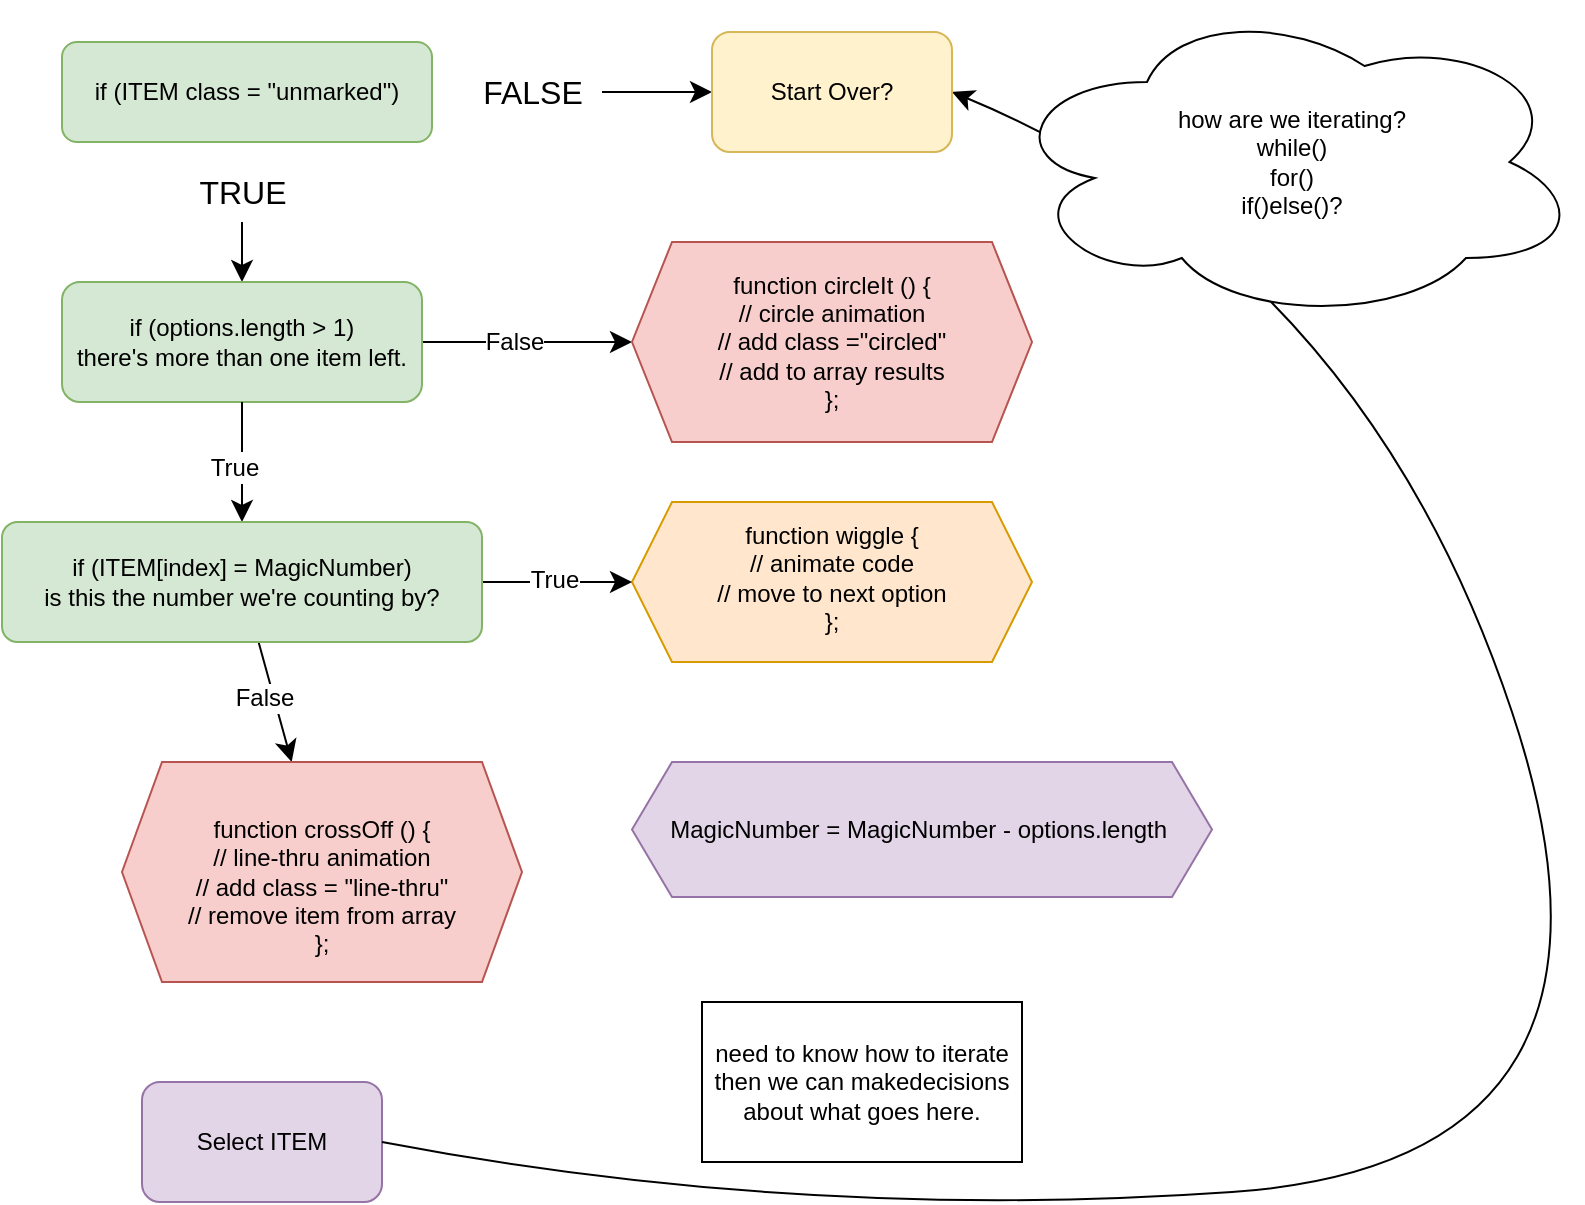 <mxfile version="24.7.14">
  <diagram id="C5RBs43oDa-KdzZeNtuy" name="Page-1">
    <mxGraphModel dx="1646" dy="796" grid="1" gridSize="10" guides="1" tooltips="1" connect="1" arrows="1" fold="1" page="1" pageScale="1" pageWidth="827" pageHeight="1169" math="0" shadow="0">
      <root>
        <mxCell id="WIyWlLk6GJQsqaUBKTNV-0" />
        <mxCell id="WIyWlLk6GJQsqaUBKTNV-1" parent="WIyWlLk6GJQsqaUBKTNV-0" />
        <mxCell id="WIyWlLk6GJQsqaUBKTNV-3" value="if (ITEM class = &quot;unmarked&quot;)" style="rounded=1;whiteSpace=wrap;html=1;fontSize=12;glass=0;strokeWidth=1;shadow=0;fillColor=#d5e8d4;strokeColor=#82b366;" parent="WIyWlLk6GJQsqaUBKTNV-1" vertex="1">
          <mxGeometry x="40" y="40" width="185" height="50" as="geometry" />
        </mxCell>
        <mxCell id="BD42WgskRUeJ-UKjsTUL-14" value="" style="edgeStyle=none;curved=1;rounded=0;orthogonalLoop=1;jettySize=auto;html=1;fontSize=12;startSize=8;endSize=8;entryX=0.5;entryY=0;entryDx=0;entryDy=0;" edge="1" parent="WIyWlLk6GJQsqaUBKTNV-1" source="BD42WgskRUeJ-UKjsTUL-2" target="BD42WgskRUeJ-UKjsTUL-77">
          <mxGeometry relative="1" as="geometry">
            <mxPoint x="135" y="149" as="targetPoint" />
          </mxGeometry>
        </mxCell>
        <mxCell id="BD42WgskRUeJ-UKjsTUL-2" value="TRUE" style="text;html=1;align=center;verticalAlign=middle;resizable=0;points=[];autosize=1;strokeColor=none;fillColor=none;fontSize=16;" vertex="1" parent="WIyWlLk6GJQsqaUBKTNV-1">
          <mxGeometry x="95" y="100" width="70" height="30" as="geometry" />
        </mxCell>
        <mxCell id="BD42WgskRUeJ-UKjsTUL-8" value="" style="edgeStyle=none;curved=1;rounded=0;orthogonalLoop=1;jettySize=auto;html=1;fontSize=12;startSize=8;endSize=8;" edge="1" parent="WIyWlLk6GJQsqaUBKTNV-1">
          <mxGeometry relative="1" as="geometry">
            <mxPoint x="640" y="240" as="sourcePoint" />
            <mxPoint x="640" y="240" as="targetPoint" />
          </mxGeometry>
        </mxCell>
        <mxCell id="BD42WgskRUeJ-UKjsTUL-109" value="" style="edgeStyle=none;curved=1;rounded=0;orthogonalLoop=1;jettySize=auto;html=1;fontSize=12;startSize=8;endSize=8;" edge="1" parent="WIyWlLk6GJQsqaUBKTNV-1" source="BD42WgskRUeJ-UKjsTUL-6" target="BD42WgskRUeJ-UKjsTUL-108">
          <mxGeometry relative="1" as="geometry" />
        </mxCell>
        <mxCell id="BD42WgskRUeJ-UKjsTUL-6" value="&lt;div&gt;FALSE&lt;/div&gt;" style="text;html=1;align=center;verticalAlign=middle;resizable=0;points=[];autosize=1;strokeColor=none;fillColor=none;fontSize=16;" vertex="1" parent="WIyWlLk6GJQsqaUBKTNV-1">
          <mxGeometry x="240" y="50" width="70" height="30" as="geometry" />
        </mxCell>
        <mxCell id="BD42WgskRUeJ-UKjsTUL-38" style="edgeStyle=none;curved=1;rounded=0;orthogonalLoop=1;jettySize=auto;html=1;fontSize=12;startSize=8;endSize=8;exitX=0.433;exitY=0.967;exitDx=0;exitDy=0;exitPerimeter=0;" edge="1" parent="WIyWlLk6GJQsqaUBKTNV-1" source="BD42WgskRUeJ-UKjsTUL-78">
          <mxGeometry relative="1" as="geometry">
            <mxPoint x="139.947" y="248.855" as="sourcePoint" />
            <mxPoint x="148.012" y="330" as="targetPoint" />
          </mxGeometry>
        </mxCell>
        <mxCell id="BD42WgskRUeJ-UKjsTUL-28" value="function wiggle {&lt;div&gt;// animate code&lt;/div&gt;&lt;div&gt;// move to next option&lt;/div&gt;&lt;div&gt;};&lt;/div&gt;" style="shape=hexagon;perimeter=hexagonPerimeter2;whiteSpace=wrap;html=1;fixedSize=1;shadow=0;strokeWidth=1;spacing=6;spacingTop=-4;fillColor=#ffe6cc;strokeColor=#d79b00;" vertex="1" parent="WIyWlLk6GJQsqaUBKTNV-1">
          <mxGeometry x="325" y="270" width="200" height="80" as="geometry" />
        </mxCell>
        <mxCell id="BD42WgskRUeJ-UKjsTUL-99" value="" style="edgeStyle=none;curved=1;rounded=0;orthogonalLoop=1;jettySize=auto;html=1;fontSize=12;startSize=8;endSize=8;" edge="1" parent="WIyWlLk6GJQsqaUBKTNV-1" source="BD42WgskRUeJ-UKjsTUL-77" target="BD42WgskRUeJ-UKjsTUL-90">
          <mxGeometry relative="1" as="geometry" />
        </mxCell>
        <mxCell id="BD42WgskRUeJ-UKjsTUL-100" value="False" style="edgeLabel;html=1;align=center;verticalAlign=middle;resizable=0;points=[];fontSize=12;" vertex="1" connectable="0" parent="BD42WgskRUeJ-UKjsTUL-99">
          <mxGeometry x="-0.133" relative="1" as="geometry">
            <mxPoint as="offset" />
          </mxGeometry>
        </mxCell>
        <mxCell id="BD42WgskRUeJ-UKjsTUL-77" value="if (options.length &amp;gt; 1)&lt;div&gt;there&#39;s more than one item left.&lt;/div&gt;" style="rounded=1;whiteSpace=wrap;html=1;fillColor=#d5e8d4;strokeColor=#82b366;" vertex="1" parent="WIyWlLk6GJQsqaUBKTNV-1">
          <mxGeometry x="40" y="160" width="180" height="60" as="geometry" />
        </mxCell>
        <mxCell id="BD42WgskRUeJ-UKjsTUL-79" value="" style="edgeStyle=none;curved=1;rounded=0;orthogonalLoop=1;jettySize=auto;html=1;fontSize=12;startSize=8;endSize=8;exitX=0.5;exitY=1;exitDx=0;exitDy=0;entryX=0.5;entryY=0;entryDx=0;entryDy=0;" edge="1" parent="WIyWlLk6GJQsqaUBKTNV-1" source="BD42WgskRUeJ-UKjsTUL-77" target="BD42WgskRUeJ-UKjsTUL-78">
          <mxGeometry relative="1" as="geometry">
            <mxPoint x="98" y="218" as="sourcePoint" />
            <mxPoint x="148.012" y="330" as="targetPoint" />
          </mxGeometry>
        </mxCell>
        <mxCell id="BD42WgskRUeJ-UKjsTUL-80" value="F" style="edgeLabel;html=1;align=center;verticalAlign=middle;resizable=0;points=[];fontSize=12;" vertex="1" connectable="0" parent="BD42WgskRUeJ-UKjsTUL-79">
          <mxGeometry x="-0.089" y="1" relative="1" as="geometry">
            <mxPoint x="-1" y="4" as="offset" />
          </mxGeometry>
        </mxCell>
        <mxCell id="BD42WgskRUeJ-UKjsTUL-103" value="True" style="edgeLabel;html=1;align=center;verticalAlign=middle;resizable=0;points=[];fontSize=12;" vertex="1" connectable="0" parent="BD42WgskRUeJ-UKjsTUL-79">
          <mxGeometry x="0.1" y="-4" relative="1" as="geometry">
            <mxPoint as="offset" />
          </mxGeometry>
        </mxCell>
        <mxCell id="BD42WgskRUeJ-UKjsTUL-110" value="" style="edgeStyle=none;curved=1;rounded=0;orthogonalLoop=1;jettySize=auto;html=1;fontSize=12;startSize=8;endSize=8;" edge="1" parent="WIyWlLk6GJQsqaUBKTNV-1" source="BD42WgskRUeJ-UKjsTUL-78" target="BD42WgskRUeJ-UKjsTUL-89">
          <mxGeometry relative="1" as="geometry" />
        </mxCell>
        <mxCell id="BD42WgskRUeJ-UKjsTUL-111" value="False" style="edgeLabel;html=1;align=center;verticalAlign=middle;resizable=0;points=[];fontSize=12;" vertex="1" connectable="0" parent="BD42WgskRUeJ-UKjsTUL-110">
          <mxGeometry x="-0.109" y="-5" relative="1" as="geometry">
            <mxPoint as="offset" />
          </mxGeometry>
        </mxCell>
        <mxCell id="BD42WgskRUeJ-UKjsTUL-112" value="" style="edgeStyle=none;curved=1;rounded=0;orthogonalLoop=1;jettySize=auto;html=1;fontSize=12;startSize=8;endSize=8;" edge="1" parent="WIyWlLk6GJQsqaUBKTNV-1" source="BD42WgskRUeJ-UKjsTUL-78" target="BD42WgskRUeJ-UKjsTUL-28">
          <mxGeometry relative="1" as="geometry" />
        </mxCell>
        <mxCell id="BD42WgskRUeJ-UKjsTUL-113" value="True" style="edgeLabel;html=1;align=center;verticalAlign=middle;resizable=0;points=[];fontSize=12;" vertex="1" connectable="0" parent="BD42WgskRUeJ-UKjsTUL-112">
          <mxGeometry x="-0.036" y="1" relative="1" as="geometry">
            <mxPoint as="offset" />
          </mxGeometry>
        </mxCell>
        <mxCell id="BD42WgskRUeJ-UKjsTUL-78" value="&lt;span style=&quot;text-wrap: nowrap;&quot;&gt;if (ITEM[index] = MagicNumber)&lt;/span&gt;&lt;div&gt;&lt;span style=&quot;text-wrap: nowrap;&quot;&gt;is this the number we&#39;re counting by?&lt;/span&gt;&lt;/div&gt;" style="rounded=1;whiteSpace=wrap;html=1;fillColor=#d5e8d4;strokeColor=#82b366;arcSize=13;" vertex="1" parent="WIyWlLk6GJQsqaUBKTNV-1">
          <mxGeometry x="10" y="280" width="240" height="60" as="geometry" />
        </mxCell>
        <mxCell id="BD42WgskRUeJ-UKjsTUL-83" value="Select ITEM" style="rounded=1;whiteSpace=wrap;html=1;fillColor=#e1d5e7;strokeColor=#9673a6;" vertex="1" parent="WIyWlLk6GJQsqaUBKTNV-1">
          <mxGeometry x="80" y="560" width="120" height="60" as="geometry" />
        </mxCell>
        <mxCell id="BD42WgskRUeJ-UKjsTUL-90" value="function circleIt () {&lt;div&gt;// circle animation&lt;div&gt;// add class =&lt;span style=&quot;background-color: initial;&quot;&gt;&quot;circled&quot;&lt;/span&gt;&lt;/div&gt;&lt;div&gt;// add to array results&lt;br&gt;&lt;/div&gt;&lt;/div&gt;&lt;div&gt;};&lt;/div&gt;" style="shape=hexagon;perimeter=hexagonPerimeter2;whiteSpace=wrap;html=1;fixedSize=1;fillColor=#f8cecc;strokeColor=#b85450;" vertex="1" parent="WIyWlLk6GJQsqaUBKTNV-1">
          <mxGeometry x="325" y="140" width="200" height="100" as="geometry" />
        </mxCell>
        <mxCell id="BD42WgskRUeJ-UKjsTUL-93" value="MagicNumber = MagicNumber - options.length&amp;nbsp;" style="shape=hexagon;perimeter=hexagonPerimeter2;whiteSpace=wrap;html=1;fixedSize=1;fillColor=#e1d5e7;strokeColor=#9673a6;" vertex="1" parent="WIyWlLk6GJQsqaUBKTNV-1">
          <mxGeometry x="325" y="400" width="290" height="67.5" as="geometry" />
        </mxCell>
        <mxCell id="BD42WgskRUeJ-UKjsTUL-89" value="&lt;br&gt;function crossOff () {&lt;br&gt;// line-thru animation&lt;br&gt;// add class = &quot;line-thru&quot;&lt;br&gt;// remove item from array&lt;br&gt;&lt;div&gt;};&lt;/div&gt;" style="shape=hexagon;perimeter=hexagonPerimeter2;whiteSpace=wrap;html=1;fixedSize=1;fillColor=#f8cecc;strokeColor=#b85450;" vertex="1" parent="WIyWlLk6GJQsqaUBKTNV-1">
          <mxGeometry x="70" y="400" width="200" height="110" as="geometry" />
        </mxCell>
        <mxCell id="BD42WgskRUeJ-UKjsTUL-107" style="edgeStyle=none;curved=1;rounded=0;orthogonalLoop=1;jettySize=auto;html=1;fontSize=12;startSize=8;endSize=8;entryX=1;entryY=0.5;entryDx=0;entryDy=0;exitX=1;exitY=0.5;exitDx=0;exitDy=0;" edge="1" parent="WIyWlLk6GJQsqaUBKTNV-1" source="BD42WgskRUeJ-UKjsTUL-83" target="BD42WgskRUeJ-UKjsTUL-108">
          <mxGeometry relative="1" as="geometry">
            <mxPoint x="270" y="584.286" as="sourcePoint" />
            <mxPoint x="514.346" y="95" as="targetPoint" />
            <Array as="points">
              <mxPoint x="410" y="630" />
              <mxPoint x="840" y="600" />
              <mxPoint x="690" y="150" />
            </Array>
          </mxGeometry>
        </mxCell>
        <mxCell id="BD42WgskRUeJ-UKjsTUL-108" value="Start Over?" style="rounded=1;whiteSpace=wrap;html=1;fillColor=#fff2cc;strokeColor=#d6b656;" vertex="1" parent="WIyWlLk6GJQsqaUBKTNV-1">
          <mxGeometry x="365" y="35" width="120" height="60" as="geometry" />
        </mxCell>
        <mxCell id="BD42WgskRUeJ-UKjsTUL-114" value="need to know how to iterate then we can makedecisions about what goes here." style="rounded=0;whiteSpace=wrap;html=1;" vertex="1" parent="WIyWlLk6GJQsqaUBKTNV-1">
          <mxGeometry x="360" y="520" width="160" height="80" as="geometry" />
        </mxCell>
        <mxCell id="BD42WgskRUeJ-UKjsTUL-115" value="how are we iterating?&lt;br&gt;while()&lt;div&gt;for()&lt;/div&gt;&lt;div&gt;if()else()?&lt;/div&gt;" style="ellipse;shape=cloud;whiteSpace=wrap;html=1;" vertex="1" parent="WIyWlLk6GJQsqaUBKTNV-1">
          <mxGeometry x="510" y="20" width="290" height="160" as="geometry" />
        </mxCell>
      </root>
    </mxGraphModel>
  </diagram>
</mxfile>
